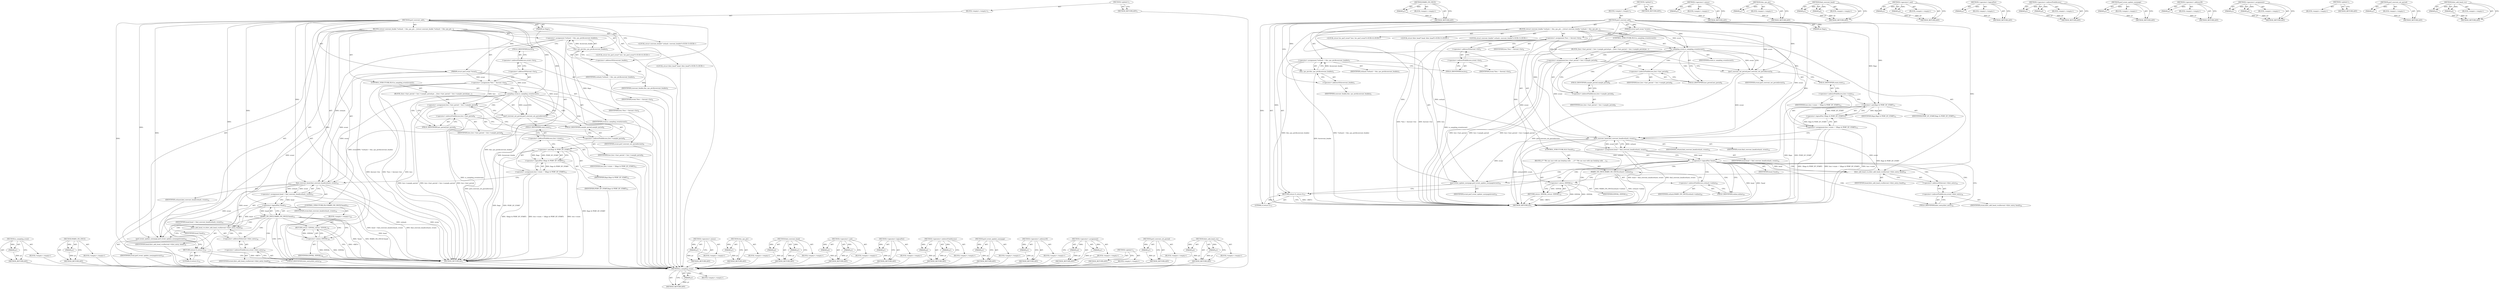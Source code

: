 digraph "hlist_add_head_rcu" {
vulnerable_116 [label=<(METHOD,is_sampling_event)>];
vulnerable_117 [label=<(PARAM,p1)>];
vulnerable_118 [label=<(BLOCK,&lt;empty&gt;,&lt;empty&gt;)>];
vulnerable_119 [label=<(METHOD_RETURN,ANY)>];
vulnerable_138 [label=<(METHOD,WARN_ON_ONCE)>];
vulnerable_139 [label=<(PARAM,p1)>];
vulnerable_140 [label=<(BLOCK,&lt;empty&gt;,&lt;empty&gt;)>];
vulnerable_141 [label=<(METHOD_RETURN,ANY)>];
vulnerable_6 [label=<(METHOD,&lt;global&gt;)<SUB>1</SUB>>];
vulnerable_7 [label=<(BLOCK,&lt;empty&gt;,&lt;empty&gt;)<SUB>1</SUB>>];
vulnerable_8 [label=<(METHOD,perf_swevent_add)<SUB>1</SUB>>];
vulnerable_9 [label=<(PARAM,struct perf_event *event)<SUB>1</SUB>>];
vulnerable_10 [label=<(PARAM,int flags)<SUB>1</SUB>>];
vulnerable_11 [label=<(BLOCK,{
	struct swevent_htable *swhash = this_cpu_ptr...,{
	struct swevent_htable *swhash = this_cpu_ptr...)<SUB>2</SUB>>];
vulnerable_12 [label="<(LOCAL,struct swevent_htable* swhash: swevent_htable*)<SUB>3</SUB>>"];
vulnerable_13 [label=<(&lt;operator&gt;.assignment,*swhash = this_cpu_ptr(&amp;swevent_htable))<SUB>3</SUB>>];
vulnerable_14 [label=<(IDENTIFIER,swhash,*swhash = this_cpu_ptr(&amp;swevent_htable))<SUB>3</SUB>>];
vulnerable_15 [label=<(this_cpu_ptr,this_cpu_ptr(&amp;swevent_htable))<SUB>3</SUB>>];
vulnerable_16 [label=<(&lt;operator&gt;.addressOf,&amp;swevent_htable)<SUB>3</SUB>>];
vulnerable_17 [label=<(IDENTIFIER,swevent_htable,this_cpu_ptr(&amp;swevent_htable))<SUB>3</SUB>>];
vulnerable_18 [label="<(LOCAL,struct hw_perf_event* hwc: hw_perf_event*)<SUB>4</SUB>>"];
vulnerable_19 [label=<(&lt;operator&gt;.assignment,*hwc = &amp;event-&gt;hw)<SUB>4</SUB>>];
vulnerable_20 [label=<(IDENTIFIER,hwc,*hwc = &amp;event-&gt;hw)<SUB>4</SUB>>];
vulnerable_21 [label=<(&lt;operator&gt;.addressOf,&amp;event-&gt;hw)<SUB>4</SUB>>];
vulnerable_22 [label=<(&lt;operator&gt;.indirectFieldAccess,event-&gt;hw)<SUB>4</SUB>>];
vulnerable_23 [label=<(IDENTIFIER,event,*hwc = &amp;event-&gt;hw)<SUB>4</SUB>>];
vulnerable_24 [label=<(FIELD_IDENTIFIER,hw,hw)<SUB>4</SUB>>];
vulnerable_25 [label="<(LOCAL,struct hlist_head* head: hlist_head*)<SUB>5</SUB>>"];
vulnerable_26 [label=<(CONTROL_STRUCTURE,IF,if (is_sampling_event(event)))<SUB>7</SUB>>];
vulnerable_27 [label=<(is_sampling_event,is_sampling_event(event))<SUB>7</SUB>>];
vulnerable_28 [label=<(IDENTIFIER,event,is_sampling_event(event))<SUB>7</SUB>>];
vulnerable_29 [label=<(BLOCK,{
		hwc-&gt;last_period = hwc-&gt;sample_period;
		pe...,{
		hwc-&gt;last_period = hwc-&gt;sample_period;
		pe...)<SUB>7</SUB>>];
vulnerable_30 [label=<(&lt;operator&gt;.assignment,hwc-&gt;last_period = hwc-&gt;sample_period)<SUB>8</SUB>>];
vulnerable_31 [label=<(&lt;operator&gt;.indirectFieldAccess,hwc-&gt;last_period)<SUB>8</SUB>>];
vulnerable_32 [label=<(IDENTIFIER,hwc,hwc-&gt;last_period = hwc-&gt;sample_period)<SUB>8</SUB>>];
vulnerable_33 [label=<(FIELD_IDENTIFIER,last_period,last_period)<SUB>8</SUB>>];
vulnerable_34 [label=<(&lt;operator&gt;.indirectFieldAccess,hwc-&gt;sample_period)<SUB>8</SUB>>];
vulnerable_35 [label=<(IDENTIFIER,hwc,hwc-&gt;last_period = hwc-&gt;sample_period)<SUB>8</SUB>>];
vulnerable_36 [label=<(FIELD_IDENTIFIER,sample_period,sample_period)<SUB>8</SUB>>];
vulnerable_37 [label=<(perf_swevent_set_period,perf_swevent_set_period(event))<SUB>9</SUB>>];
vulnerable_38 [label=<(IDENTIFIER,event,perf_swevent_set_period(event))<SUB>9</SUB>>];
vulnerable_39 [label=<(&lt;operator&gt;.assignment,hwc-&gt;state = !(flags &amp; PERF_EF_START))<SUB>12</SUB>>];
vulnerable_40 [label=<(&lt;operator&gt;.indirectFieldAccess,hwc-&gt;state)<SUB>12</SUB>>];
vulnerable_41 [label=<(IDENTIFIER,hwc,hwc-&gt;state = !(flags &amp; PERF_EF_START))<SUB>12</SUB>>];
vulnerable_42 [label=<(FIELD_IDENTIFIER,state,state)<SUB>12</SUB>>];
vulnerable_43 [label=<(&lt;operator&gt;.logicalNot,!(flags &amp; PERF_EF_START))<SUB>12</SUB>>];
vulnerable_44 [label=<(&lt;operator&gt;.and,flags &amp; PERF_EF_START)<SUB>12</SUB>>];
vulnerable_45 [label=<(IDENTIFIER,flags,flags &amp; PERF_EF_START)<SUB>12</SUB>>];
vulnerable_46 [label=<(IDENTIFIER,PERF_EF_START,flags &amp; PERF_EF_START)<SUB>12</SUB>>];
vulnerable_47 [label=<(&lt;operator&gt;.assignment,head = find_swevent_head(swhash, event))<SUB>14</SUB>>];
vulnerable_48 [label=<(IDENTIFIER,head,head = find_swevent_head(swhash, event))<SUB>14</SUB>>];
vulnerable_49 [label=<(find_swevent_head,find_swevent_head(swhash, event))<SUB>14</SUB>>];
vulnerable_50 [label=<(IDENTIFIER,swhash,find_swevent_head(swhash, event))<SUB>14</SUB>>];
vulnerable_51 [label=<(IDENTIFIER,event,find_swevent_head(swhash, event))<SUB>14</SUB>>];
vulnerable_52 [label=<(CONTROL_STRUCTURE,IF,if (!head))<SUB>15</SUB>>];
vulnerable_53 [label=<(&lt;operator&gt;.logicalNot,!head)<SUB>15</SUB>>];
vulnerable_54 [label=<(IDENTIFIER,head,!head)<SUB>15</SUB>>];
vulnerable_55 [label=<(BLOCK,{
		/*
		 * We can race with cpu hotplug code. ...,{
		/*
		 * We can race with cpu hotplug code. ...)<SUB>15</SUB>>];
vulnerable_56 [label=<(WARN_ON_ONCE,WARN_ON_ONCE(swhash-&gt;online))<SUB>20</SUB>>];
vulnerable_57 [label=<(&lt;operator&gt;.indirectFieldAccess,swhash-&gt;online)<SUB>20</SUB>>];
vulnerable_58 [label=<(IDENTIFIER,swhash,WARN_ON_ONCE(swhash-&gt;online))<SUB>20</SUB>>];
vulnerable_59 [label=<(FIELD_IDENTIFIER,online,online)<SUB>20</SUB>>];
vulnerable_60 [label=<(RETURN,return -EINVAL;,return -EINVAL;)<SUB>21</SUB>>];
vulnerable_61 [label=<(&lt;operator&gt;.minus,-EINVAL)<SUB>21</SUB>>];
vulnerable_62 [label=<(IDENTIFIER,EINVAL,-EINVAL)<SUB>21</SUB>>];
vulnerable_63 [label=<(hlist_add_head_rcu,hlist_add_head_rcu(&amp;event-&gt;hlist_entry, head))<SUB>24</SUB>>];
vulnerable_64 [label=<(&lt;operator&gt;.addressOf,&amp;event-&gt;hlist_entry)<SUB>24</SUB>>];
vulnerable_65 [label=<(&lt;operator&gt;.indirectFieldAccess,event-&gt;hlist_entry)<SUB>24</SUB>>];
vulnerable_66 [label=<(IDENTIFIER,event,hlist_add_head_rcu(&amp;event-&gt;hlist_entry, head))<SUB>24</SUB>>];
vulnerable_67 [label=<(FIELD_IDENTIFIER,hlist_entry,hlist_entry)<SUB>24</SUB>>];
vulnerable_68 [label=<(IDENTIFIER,head,hlist_add_head_rcu(&amp;event-&gt;hlist_entry, head))<SUB>24</SUB>>];
vulnerable_69 [label=<(perf_event_update_userpage,perf_event_update_userpage(event))<SUB>25</SUB>>];
vulnerable_70 [label=<(IDENTIFIER,event,perf_event_update_userpage(event))<SUB>25</SUB>>];
vulnerable_71 [label=<(RETURN,return 0;,return 0;)<SUB>27</SUB>>];
vulnerable_72 [label=<(LITERAL,0,return 0;)<SUB>27</SUB>>];
vulnerable_73 [label=<(METHOD_RETURN,int)<SUB>1</SUB>>];
vulnerable_75 [label=<(METHOD_RETURN,ANY)<SUB>1</SUB>>];
vulnerable_142 [label=<(METHOD,&lt;operator&gt;.minus)>];
vulnerable_143 [label=<(PARAM,p1)>];
vulnerable_144 [label=<(BLOCK,&lt;empty&gt;,&lt;empty&gt;)>];
vulnerable_145 [label=<(METHOD_RETURN,ANY)>];
vulnerable_103 [label=<(METHOD,this_cpu_ptr)>];
vulnerable_104 [label=<(PARAM,p1)>];
vulnerable_105 [label=<(BLOCK,&lt;empty&gt;,&lt;empty&gt;)>];
vulnerable_106 [label=<(METHOD_RETURN,ANY)>];
vulnerable_133 [label=<(METHOD,find_swevent_head)>];
vulnerable_134 [label=<(PARAM,p1)>];
vulnerable_135 [label=<(PARAM,p2)>];
vulnerable_136 [label=<(BLOCK,&lt;empty&gt;,&lt;empty&gt;)>];
vulnerable_137 [label=<(METHOD_RETURN,ANY)>];
vulnerable_128 [label=<(METHOD,&lt;operator&gt;.and)>];
vulnerable_129 [label=<(PARAM,p1)>];
vulnerable_130 [label=<(PARAM,p2)>];
vulnerable_131 [label=<(BLOCK,&lt;empty&gt;,&lt;empty&gt;)>];
vulnerable_132 [label=<(METHOD_RETURN,ANY)>];
vulnerable_124 [label=<(METHOD,&lt;operator&gt;.logicalNot)>];
vulnerable_125 [label=<(PARAM,p1)>];
vulnerable_126 [label=<(BLOCK,&lt;empty&gt;,&lt;empty&gt;)>];
vulnerable_127 [label=<(METHOD_RETURN,ANY)>];
vulnerable_111 [label=<(METHOD,&lt;operator&gt;.indirectFieldAccess)>];
vulnerable_112 [label=<(PARAM,p1)>];
vulnerable_113 [label=<(PARAM,p2)>];
vulnerable_114 [label=<(BLOCK,&lt;empty&gt;,&lt;empty&gt;)>];
vulnerable_115 [label=<(METHOD_RETURN,ANY)>];
vulnerable_151 [label=<(METHOD,perf_event_update_userpage)>];
vulnerable_152 [label=<(PARAM,p1)>];
vulnerable_153 [label=<(BLOCK,&lt;empty&gt;,&lt;empty&gt;)>];
vulnerable_154 [label=<(METHOD_RETURN,ANY)>];
vulnerable_107 [label=<(METHOD,&lt;operator&gt;.addressOf)>];
vulnerable_108 [label=<(PARAM,p1)>];
vulnerable_109 [label=<(BLOCK,&lt;empty&gt;,&lt;empty&gt;)>];
vulnerable_110 [label=<(METHOD_RETURN,ANY)>];
vulnerable_98 [label=<(METHOD,&lt;operator&gt;.assignment)>];
vulnerable_99 [label=<(PARAM,p1)>];
vulnerable_100 [label=<(PARAM,p2)>];
vulnerable_101 [label=<(BLOCK,&lt;empty&gt;,&lt;empty&gt;)>];
vulnerable_102 [label=<(METHOD_RETURN,ANY)>];
vulnerable_92 [label=<(METHOD,&lt;global&gt;)<SUB>1</SUB>>];
vulnerable_93 [label=<(BLOCK,&lt;empty&gt;,&lt;empty&gt;)>];
vulnerable_94 [label=<(METHOD_RETURN,ANY)>];
vulnerable_120 [label=<(METHOD,perf_swevent_set_period)>];
vulnerable_121 [label=<(PARAM,p1)>];
vulnerable_122 [label=<(BLOCK,&lt;empty&gt;,&lt;empty&gt;)>];
vulnerable_123 [label=<(METHOD_RETURN,ANY)>];
vulnerable_146 [label=<(METHOD,hlist_add_head_rcu)>];
vulnerable_147 [label=<(PARAM,p1)>];
vulnerable_148 [label=<(PARAM,p2)>];
vulnerable_149 [label=<(BLOCK,&lt;empty&gt;,&lt;empty&gt;)>];
vulnerable_150 [label=<(METHOD_RETURN,ANY)>];
fixed_113 [label=<(METHOD,is_sampling_event)>];
fixed_114 [label=<(PARAM,p1)>];
fixed_115 [label=<(BLOCK,&lt;empty&gt;,&lt;empty&gt;)>];
fixed_116 [label=<(METHOD_RETURN,ANY)>];
fixed_135 [label=<(METHOD,WARN_ON_ONCE)>];
fixed_136 [label=<(PARAM,p1)>];
fixed_137 [label=<(BLOCK,&lt;empty&gt;,&lt;empty&gt;)>];
fixed_138 [label=<(METHOD_RETURN,ANY)>];
fixed_6 [label=<(METHOD,&lt;global&gt;)<SUB>1</SUB>>];
fixed_7 [label=<(BLOCK,&lt;empty&gt;,&lt;empty&gt;)<SUB>1</SUB>>];
fixed_8 [label=<(METHOD,perf_swevent_add)<SUB>1</SUB>>];
fixed_9 [label=<(PARAM,struct perf_event *event)<SUB>1</SUB>>];
fixed_10 [label=<(PARAM,int flags)<SUB>1</SUB>>];
fixed_11 [label=<(BLOCK,{
	struct swevent_htable *swhash = this_cpu_ptr...,{
	struct swevent_htable *swhash = this_cpu_ptr...)<SUB>2</SUB>>];
fixed_12 [label="<(LOCAL,struct swevent_htable* swhash: swevent_htable*)<SUB>3</SUB>>"];
fixed_13 [label=<(&lt;operator&gt;.assignment,*swhash = this_cpu_ptr(&amp;swevent_htable))<SUB>3</SUB>>];
fixed_14 [label=<(IDENTIFIER,swhash,*swhash = this_cpu_ptr(&amp;swevent_htable))<SUB>3</SUB>>];
fixed_15 [label=<(this_cpu_ptr,this_cpu_ptr(&amp;swevent_htable))<SUB>3</SUB>>];
fixed_16 [label=<(&lt;operator&gt;.addressOf,&amp;swevent_htable)<SUB>3</SUB>>];
fixed_17 [label=<(IDENTIFIER,swevent_htable,this_cpu_ptr(&amp;swevent_htable))<SUB>3</SUB>>];
fixed_18 [label="<(LOCAL,struct hw_perf_event* hwc: hw_perf_event*)<SUB>4</SUB>>"];
fixed_19 [label=<(&lt;operator&gt;.assignment,*hwc = &amp;event-&gt;hw)<SUB>4</SUB>>];
fixed_20 [label=<(IDENTIFIER,hwc,*hwc = &amp;event-&gt;hw)<SUB>4</SUB>>];
fixed_21 [label=<(&lt;operator&gt;.addressOf,&amp;event-&gt;hw)<SUB>4</SUB>>];
fixed_22 [label=<(&lt;operator&gt;.indirectFieldAccess,event-&gt;hw)<SUB>4</SUB>>];
fixed_23 [label=<(IDENTIFIER,event,*hwc = &amp;event-&gt;hw)<SUB>4</SUB>>];
fixed_24 [label=<(FIELD_IDENTIFIER,hw,hw)<SUB>4</SUB>>];
fixed_25 [label="<(LOCAL,struct hlist_head* head: hlist_head*)<SUB>5</SUB>>"];
fixed_26 [label=<(CONTROL_STRUCTURE,IF,if (is_sampling_event(event)))<SUB>7</SUB>>];
fixed_27 [label=<(is_sampling_event,is_sampling_event(event))<SUB>7</SUB>>];
fixed_28 [label=<(IDENTIFIER,event,is_sampling_event(event))<SUB>7</SUB>>];
fixed_29 [label=<(BLOCK,{
		hwc-&gt;last_period = hwc-&gt;sample_period;
		pe...,{
		hwc-&gt;last_period = hwc-&gt;sample_period;
		pe...)<SUB>7</SUB>>];
fixed_30 [label=<(&lt;operator&gt;.assignment,hwc-&gt;last_period = hwc-&gt;sample_period)<SUB>8</SUB>>];
fixed_31 [label=<(&lt;operator&gt;.indirectFieldAccess,hwc-&gt;last_period)<SUB>8</SUB>>];
fixed_32 [label=<(IDENTIFIER,hwc,hwc-&gt;last_period = hwc-&gt;sample_period)<SUB>8</SUB>>];
fixed_33 [label=<(FIELD_IDENTIFIER,last_period,last_period)<SUB>8</SUB>>];
fixed_34 [label=<(&lt;operator&gt;.indirectFieldAccess,hwc-&gt;sample_period)<SUB>8</SUB>>];
fixed_35 [label=<(IDENTIFIER,hwc,hwc-&gt;last_period = hwc-&gt;sample_period)<SUB>8</SUB>>];
fixed_36 [label=<(FIELD_IDENTIFIER,sample_period,sample_period)<SUB>8</SUB>>];
fixed_37 [label=<(perf_swevent_set_period,perf_swevent_set_period(event))<SUB>9</SUB>>];
fixed_38 [label=<(IDENTIFIER,event,perf_swevent_set_period(event))<SUB>9</SUB>>];
fixed_39 [label=<(&lt;operator&gt;.assignment,hwc-&gt;state = !(flags &amp; PERF_EF_START))<SUB>12</SUB>>];
fixed_40 [label=<(&lt;operator&gt;.indirectFieldAccess,hwc-&gt;state)<SUB>12</SUB>>];
fixed_41 [label=<(IDENTIFIER,hwc,hwc-&gt;state = !(flags &amp; PERF_EF_START))<SUB>12</SUB>>];
fixed_42 [label=<(FIELD_IDENTIFIER,state,state)<SUB>12</SUB>>];
fixed_43 [label=<(&lt;operator&gt;.logicalNot,!(flags &amp; PERF_EF_START))<SUB>12</SUB>>];
fixed_44 [label=<(&lt;operator&gt;.and,flags &amp; PERF_EF_START)<SUB>12</SUB>>];
fixed_45 [label=<(IDENTIFIER,flags,flags &amp; PERF_EF_START)<SUB>12</SUB>>];
fixed_46 [label=<(IDENTIFIER,PERF_EF_START,flags &amp; PERF_EF_START)<SUB>12</SUB>>];
fixed_47 [label=<(&lt;operator&gt;.assignment,head = find_swevent_head(swhash, event))<SUB>14</SUB>>];
fixed_48 [label=<(IDENTIFIER,head,head = find_swevent_head(swhash, event))<SUB>14</SUB>>];
fixed_49 [label=<(find_swevent_head,find_swevent_head(swhash, event))<SUB>14</SUB>>];
fixed_50 [label=<(IDENTIFIER,swhash,find_swevent_head(swhash, event))<SUB>14</SUB>>];
fixed_51 [label=<(IDENTIFIER,event,find_swevent_head(swhash, event))<SUB>14</SUB>>];
fixed_52 [label=<(CONTROL_STRUCTURE,IF,if (WARN_ON_ONCE(!head)))<SUB>15</SUB>>];
fixed_53 [label=<(WARN_ON_ONCE,WARN_ON_ONCE(!head))<SUB>15</SUB>>];
fixed_54 [label=<(&lt;operator&gt;.logicalNot,!head)<SUB>15</SUB>>];
fixed_55 [label=<(IDENTIFIER,head,!head)<SUB>15</SUB>>];
fixed_56 [label=<(BLOCK,&lt;empty&gt;,&lt;empty&gt;)<SUB>16</SUB>>];
fixed_57 [label=<(RETURN,return -EINVAL;,return -EINVAL;)<SUB>16</SUB>>];
fixed_58 [label=<(&lt;operator&gt;.minus,-EINVAL)<SUB>16</SUB>>];
fixed_59 [label=<(IDENTIFIER,EINVAL,-EINVAL)<SUB>16</SUB>>];
fixed_60 [label=<(hlist_add_head_rcu,hlist_add_head_rcu(&amp;event-&gt;hlist_entry, head))<SUB>18</SUB>>];
fixed_61 [label=<(&lt;operator&gt;.addressOf,&amp;event-&gt;hlist_entry)<SUB>18</SUB>>];
fixed_62 [label=<(&lt;operator&gt;.indirectFieldAccess,event-&gt;hlist_entry)<SUB>18</SUB>>];
fixed_63 [label=<(IDENTIFIER,event,hlist_add_head_rcu(&amp;event-&gt;hlist_entry, head))<SUB>18</SUB>>];
fixed_64 [label=<(FIELD_IDENTIFIER,hlist_entry,hlist_entry)<SUB>18</SUB>>];
fixed_65 [label=<(IDENTIFIER,head,hlist_add_head_rcu(&amp;event-&gt;hlist_entry, head))<SUB>18</SUB>>];
fixed_66 [label=<(perf_event_update_userpage,perf_event_update_userpage(event))<SUB>19</SUB>>];
fixed_67 [label=<(IDENTIFIER,event,perf_event_update_userpage(event))<SUB>19</SUB>>];
fixed_68 [label=<(RETURN,return 0;,return 0;)<SUB>21</SUB>>];
fixed_69 [label=<(LITERAL,0,return 0;)<SUB>21</SUB>>];
fixed_70 [label=<(METHOD_RETURN,int)<SUB>1</SUB>>];
fixed_72 [label=<(METHOD_RETURN,ANY)<SUB>1</SUB>>];
fixed_139 [label=<(METHOD,&lt;operator&gt;.minus)>];
fixed_140 [label=<(PARAM,p1)>];
fixed_141 [label=<(BLOCK,&lt;empty&gt;,&lt;empty&gt;)>];
fixed_142 [label=<(METHOD_RETURN,ANY)>];
fixed_100 [label=<(METHOD,this_cpu_ptr)>];
fixed_101 [label=<(PARAM,p1)>];
fixed_102 [label=<(BLOCK,&lt;empty&gt;,&lt;empty&gt;)>];
fixed_103 [label=<(METHOD_RETURN,ANY)>];
fixed_130 [label=<(METHOD,find_swevent_head)>];
fixed_131 [label=<(PARAM,p1)>];
fixed_132 [label=<(PARAM,p2)>];
fixed_133 [label=<(BLOCK,&lt;empty&gt;,&lt;empty&gt;)>];
fixed_134 [label=<(METHOD_RETURN,ANY)>];
fixed_125 [label=<(METHOD,&lt;operator&gt;.and)>];
fixed_126 [label=<(PARAM,p1)>];
fixed_127 [label=<(PARAM,p2)>];
fixed_128 [label=<(BLOCK,&lt;empty&gt;,&lt;empty&gt;)>];
fixed_129 [label=<(METHOD_RETURN,ANY)>];
fixed_121 [label=<(METHOD,&lt;operator&gt;.logicalNot)>];
fixed_122 [label=<(PARAM,p1)>];
fixed_123 [label=<(BLOCK,&lt;empty&gt;,&lt;empty&gt;)>];
fixed_124 [label=<(METHOD_RETURN,ANY)>];
fixed_108 [label=<(METHOD,&lt;operator&gt;.indirectFieldAccess)>];
fixed_109 [label=<(PARAM,p1)>];
fixed_110 [label=<(PARAM,p2)>];
fixed_111 [label=<(BLOCK,&lt;empty&gt;,&lt;empty&gt;)>];
fixed_112 [label=<(METHOD_RETURN,ANY)>];
fixed_148 [label=<(METHOD,perf_event_update_userpage)>];
fixed_149 [label=<(PARAM,p1)>];
fixed_150 [label=<(BLOCK,&lt;empty&gt;,&lt;empty&gt;)>];
fixed_151 [label=<(METHOD_RETURN,ANY)>];
fixed_104 [label=<(METHOD,&lt;operator&gt;.addressOf)>];
fixed_105 [label=<(PARAM,p1)>];
fixed_106 [label=<(BLOCK,&lt;empty&gt;,&lt;empty&gt;)>];
fixed_107 [label=<(METHOD_RETURN,ANY)>];
fixed_95 [label=<(METHOD,&lt;operator&gt;.assignment)>];
fixed_96 [label=<(PARAM,p1)>];
fixed_97 [label=<(PARAM,p2)>];
fixed_98 [label=<(BLOCK,&lt;empty&gt;,&lt;empty&gt;)>];
fixed_99 [label=<(METHOD_RETURN,ANY)>];
fixed_89 [label=<(METHOD,&lt;global&gt;)<SUB>1</SUB>>];
fixed_90 [label=<(BLOCK,&lt;empty&gt;,&lt;empty&gt;)>];
fixed_91 [label=<(METHOD_RETURN,ANY)>];
fixed_117 [label=<(METHOD,perf_swevent_set_period)>];
fixed_118 [label=<(PARAM,p1)>];
fixed_119 [label=<(BLOCK,&lt;empty&gt;,&lt;empty&gt;)>];
fixed_120 [label=<(METHOD_RETURN,ANY)>];
fixed_143 [label=<(METHOD,hlist_add_head_rcu)>];
fixed_144 [label=<(PARAM,p1)>];
fixed_145 [label=<(PARAM,p2)>];
fixed_146 [label=<(BLOCK,&lt;empty&gt;,&lt;empty&gt;)>];
fixed_147 [label=<(METHOD_RETURN,ANY)>];
vulnerable_116 -> vulnerable_117  [key=0, label="AST: "];
vulnerable_116 -> vulnerable_117  [key=1, label="DDG: "];
vulnerable_116 -> vulnerable_118  [key=0, label="AST: "];
vulnerable_116 -> vulnerable_119  [key=0, label="AST: "];
vulnerable_116 -> vulnerable_119  [key=1, label="CFG: "];
vulnerable_117 -> vulnerable_119  [key=0, label="DDG: p1"];
vulnerable_138 -> vulnerable_139  [key=0, label="AST: "];
vulnerable_138 -> vulnerable_139  [key=1, label="DDG: "];
vulnerable_138 -> vulnerable_140  [key=0, label="AST: "];
vulnerable_138 -> vulnerable_141  [key=0, label="AST: "];
vulnerable_138 -> vulnerable_141  [key=1, label="CFG: "];
vulnerable_139 -> vulnerable_141  [key=0, label="DDG: p1"];
vulnerable_6 -> vulnerable_7  [key=0, label="AST: "];
vulnerable_6 -> vulnerable_75  [key=0, label="AST: "];
vulnerable_6 -> vulnerable_75  [key=1, label="CFG: "];
vulnerable_7 -> vulnerable_8  [key=0, label="AST: "];
vulnerable_8 -> vulnerable_9  [key=0, label="AST: "];
vulnerable_8 -> vulnerable_9  [key=1, label="DDG: "];
vulnerable_8 -> vulnerable_10  [key=0, label="AST: "];
vulnerable_8 -> vulnerable_10  [key=1, label="DDG: "];
vulnerable_8 -> vulnerable_11  [key=0, label="AST: "];
vulnerable_8 -> vulnerable_73  [key=0, label="AST: "];
vulnerable_8 -> vulnerable_16  [key=0, label="CFG: "];
vulnerable_8 -> vulnerable_71  [key=0, label="DDG: "];
vulnerable_8 -> vulnerable_63  [key=0, label="DDG: "];
vulnerable_8 -> vulnerable_69  [key=0, label="DDG: "];
vulnerable_8 -> vulnerable_72  [key=0, label="DDG: "];
vulnerable_8 -> vulnerable_15  [key=0, label="DDG: "];
vulnerable_8 -> vulnerable_27  [key=0, label="DDG: "];
vulnerable_8 -> vulnerable_49  [key=0, label="DDG: "];
vulnerable_8 -> vulnerable_53  [key=0, label="DDG: "];
vulnerable_8 -> vulnerable_37  [key=0, label="DDG: "];
vulnerable_8 -> vulnerable_44  [key=0, label="DDG: "];
vulnerable_8 -> vulnerable_61  [key=0, label="DDG: "];
vulnerable_9 -> vulnerable_19  [key=0, label="DDG: event"];
vulnerable_9 -> vulnerable_69  [key=0, label="DDG: event"];
vulnerable_9 -> vulnerable_27  [key=0, label="DDG: event"];
vulnerable_9 -> vulnerable_49  [key=0, label="DDG: event"];
vulnerable_9 -> vulnerable_37  [key=0, label="DDG: event"];
vulnerable_10 -> vulnerable_44  [key=0, label="DDG: flags"];
vulnerable_11 -> vulnerable_12  [key=0, label="AST: "];
vulnerable_11 -> vulnerable_13  [key=0, label="AST: "];
vulnerable_11 -> vulnerable_18  [key=0, label="AST: "];
vulnerable_11 -> vulnerable_19  [key=0, label="AST: "];
vulnerable_11 -> vulnerable_25  [key=0, label="AST: "];
vulnerable_11 -> vulnerable_26  [key=0, label="AST: "];
vulnerable_11 -> vulnerable_39  [key=0, label="AST: "];
vulnerable_11 -> vulnerable_47  [key=0, label="AST: "];
vulnerable_11 -> vulnerable_52  [key=0, label="AST: "];
vulnerable_11 -> vulnerable_63  [key=0, label="AST: "];
vulnerable_11 -> vulnerable_69  [key=0, label="AST: "];
vulnerable_11 -> vulnerable_71  [key=0, label="AST: "];
vulnerable_13 -> vulnerable_14  [key=0, label="AST: "];
vulnerable_13 -> vulnerable_15  [key=0, label="AST: "];
vulnerable_13 -> vulnerable_24  [key=0, label="CFG: "];
vulnerable_13 -> vulnerable_73  [key=0, label="DDG: this_cpu_ptr(&amp;swevent_htable)"];
vulnerable_13 -> vulnerable_73  [key=1, label="DDG: *swhash = this_cpu_ptr(&amp;swevent_htable)"];
vulnerable_13 -> vulnerable_49  [key=0, label="DDG: swhash"];
vulnerable_15 -> vulnerable_16  [key=0, label="AST: "];
vulnerable_15 -> vulnerable_13  [key=0, label="CFG: "];
vulnerable_15 -> vulnerable_13  [key=1, label="DDG: &amp;swevent_htable"];
vulnerable_15 -> vulnerable_73  [key=0, label="DDG: &amp;swevent_htable"];
vulnerable_16 -> vulnerable_17  [key=0, label="AST: "];
vulnerable_16 -> vulnerable_15  [key=0, label="CFG: "];
vulnerable_19 -> vulnerable_20  [key=0, label="AST: "];
vulnerable_19 -> vulnerable_21  [key=0, label="AST: "];
vulnerable_19 -> vulnerable_27  [key=0, label="CFG: "];
vulnerable_19 -> vulnerable_73  [key=0, label="DDG: hwc"];
vulnerable_19 -> vulnerable_73  [key=1, label="DDG: &amp;event-&gt;hw"];
vulnerable_19 -> vulnerable_73  [key=2, label="DDG: *hwc = &amp;event-&gt;hw"];
vulnerable_19 -> vulnerable_30  [key=0, label="DDG: hwc"];
vulnerable_21 -> vulnerable_22  [key=0, label="AST: "];
vulnerable_21 -> vulnerable_19  [key=0, label="CFG: "];
vulnerable_22 -> vulnerable_23  [key=0, label="AST: "];
vulnerable_22 -> vulnerable_24  [key=0, label="AST: "];
vulnerable_22 -> vulnerable_21  [key=0, label="CFG: "];
vulnerable_24 -> vulnerable_22  [key=0, label="CFG: "];
vulnerable_26 -> vulnerable_27  [key=0, label="AST: "];
vulnerable_26 -> vulnerable_29  [key=0, label="AST: "];
vulnerable_27 -> vulnerable_28  [key=0, label="AST: "];
vulnerable_27 -> vulnerable_33  [key=0, label="CFG: "];
vulnerable_27 -> vulnerable_33  [key=1, label="CDG: "];
vulnerable_27 -> vulnerable_42  [key=0, label="CFG: "];
vulnerable_27 -> vulnerable_73  [key=0, label="DDG: is_sampling_event(event)"];
vulnerable_27 -> vulnerable_49  [key=0, label="DDG: event"];
vulnerable_27 -> vulnerable_37  [key=0, label="DDG: event"];
vulnerable_27 -> vulnerable_37  [key=1, label="CDG: "];
vulnerable_27 -> vulnerable_30  [key=0, label="CDG: "];
vulnerable_27 -> vulnerable_34  [key=0, label="CDG: "];
vulnerable_27 -> vulnerable_36  [key=0, label="CDG: "];
vulnerable_27 -> vulnerable_31  [key=0, label="CDG: "];
vulnerable_29 -> vulnerable_30  [key=0, label="AST: "];
vulnerable_29 -> vulnerable_37  [key=0, label="AST: "];
vulnerable_30 -> vulnerable_31  [key=0, label="AST: "];
vulnerable_30 -> vulnerable_34  [key=0, label="AST: "];
vulnerable_30 -> vulnerable_37  [key=0, label="CFG: "];
vulnerable_30 -> vulnerable_73  [key=0, label="DDG: hwc-&gt;last_period"];
vulnerable_30 -> vulnerable_73  [key=1, label="DDG: hwc-&gt;sample_period"];
vulnerable_30 -> vulnerable_73  [key=2, label="DDG: hwc-&gt;last_period = hwc-&gt;sample_period"];
vulnerable_31 -> vulnerable_32  [key=0, label="AST: "];
vulnerable_31 -> vulnerable_33  [key=0, label="AST: "];
vulnerable_31 -> vulnerable_36  [key=0, label="CFG: "];
vulnerable_33 -> vulnerable_31  [key=0, label="CFG: "];
vulnerable_34 -> vulnerable_35  [key=0, label="AST: "];
vulnerable_34 -> vulnerable_36  [key=0, label="AST: "];
vulnerable_34 -> vulnerable_30  [key=0, label="CFG: "];
vulnerable_36 -> vulnerable_34  [key=0, label="CFG: "];
vulnerable_37 -> vulnerable_38  [key=0, label="AST: "];
vulnerable_37 -> vulnerable_42  [key=0, label="CFG: "];
vulnerable_37 -> vulnerable_73  [key=0, label="DDG: perf_swevent_set_period(event)"];
vulnerable_37 -> vulnerable_49  [key=0, label="DDG: event"];
vulnerable_39 -> vulnerable_40  [key=0, label="AST: "];
vulnerable_39 -> vulnerable_43  [key=0, label="AST: "];
vulnerable_39 -> vulnerable_49  [key=0, label="CFG: "];
vulnerable_39 -> vulnerable_73  [key=0, label="DDG: hwc-&gt;state"];
vulnerable_39 -> vulnerable_73  [key=1, label="DDG: !(flags &amp; PERF_EF_START)"];
vulnerable_39 -> vulnerable_73  [key=2, label="DDG: hwc-&gt;state = !(flags &amp; PERF_EF_START)"];
vulnerable_40 -> vulnerable_41  [key=0, label="AST: "];
vulnerable_40 -> vulnerable_42  [key=0, label="AST: "];
vulnerable_40 -> vulnerable_44  [key=0, label="CFG: "];
vulnerable_42 -> vulnerable_40  [key=0, label="CFG: "];
vulnerable_43 -> vulnerable_44  [key=0, label="AST: "];
vulnerable_43 -> vulnerable_39  [key=0, label="CFG: "];
vulnerable_43 -> vulnerable_39  [key=1, label="DDG: flags &amp; PERF_EF_START"];
vulnerable_43 -> vulnerable_73  [key=0, label="DDG: flags &amp; PERF_EF_START"];
vulnerable_44 -> vulnerable_45  [key=0, label="AST: "];
vulnerable_44 -> vulnerable_46  [key=0, label="AST: "];
vulnerable_44 -> vulnerable_43  [key=0, label="CFG: "];
vulnerable_44 -> vulnerable_43  [key=1, label="DDG: flags"];
vulnerable_44 -> vulnerable_43  [key=2, label="DDG: PERF_EF_START"];
vulnerable_44 -> vulnerable_73  [key=0, label="DDG: flags"];
vulnerable_44 -> vulnerable_73  [key=1, label="DDG: PERF_EF_START"];
vulnerable_47 -> vulnerable_48  [key=0, label="AST: "];
vulnerable_47 -> vulnerable_49  [key=0, label="AST: "];
vulnerable_47 -> vulnerable_53  [key=0, label="CFG: "];
vulnerable_47 -> vulnerable_53  [key=1, label="DDG: head"];
vulnerable_47 -> vulnerable_73  [key=0, label="DDG: find_swevent_head(swhash, event)"];
vulnerable_47 -> vulnerable_73  [key=1, label="DDG: head = find_swevent_head(swhash, event)"];
vulnerable_49 -> vulnerable_50  [key=0, label="AST: "];
vulnerable_49 -> vulnerable_51  [key=0, label="AST: "];
vulnerable_49 -> vulnerable_47  [key=0, label="CFG: "];
vulnerable_49 -> vulnerable_47  [key=1, label="DDG: swhash"];
vulnerable_49 -> vulnerable_47  [key=2, label="DDG: event"];
vulnerable_49 -> vulnerable_73  [key=0, label="DDG: swhash"];
vulnerable_49 -> vulnerable_73  [key=1, label="DDG: event"];
vulnerable_49 -> vulnerable_63  [key=0, label="DDG: event"];
vulnerable_49 -> vulnerable_69  [key=0, label="DDG: event"];
vulnerable_49 -> vulnerable_56  [key=0, label="DDG: swhash"];
vulnerable_52 -> vulnerable_53  [key=0, label="AST: "];
vulnerable_52 -> vulnerable_55  [key=0, label="AST: "];
vulnerable_53 -> vulnerable_54  [key=0, label="AST: "];
vulnerable_53 -> vulnerable_59  [key=0, label="CFG: "];
vulnerable_53 -> vulnerable_59  [key=1, label="CDG: "];
vulnerable_53 -> vulnerable_67  [key=0, label="CFG: "];
vulnerable_53 -> vulnerable_67  [key=1, label="CDG: "];
vulnerable_53 -> vulnerable_73  [key=0, label="DDG: head"];
vulnerable_53 -> vulnerable_73  [key=1, label="DDG: !head"];
vulnerable_53 -> vulnerable_63  [key=0, label="DDG: head"];
vulnerable_53 -> vulnerable_63  [key=1, label="CDG: "];
vulnerable_53 -> vulnerable_60  [key=0, label="CDG: "];
vulnerable_53 -> vulnerable_61  [key=0, label="CDG: "];
vulnerable_53 -> vulnerable_64  [key=0, label="CDG: "];
vulnerable_53 -> vulnerable_57  [key=0, label="CDG: "];
vulnerable_53 -> vulnerable_71  [key=0, label="CDG: "];
vulnerable_53 -> vulnerable_56  [key=0, label="CDG: "];
vulnerable_53 -> vulnerable_69  [key=0, label="CDG: "];
vulnerable_53 -> vulnerable_65  [key=0, label="CDG: "];
vulnerable_55 -> vulnerable_56  [key=0, label="AST: "];
vulnerable_55 -> vulnerable_60  [key=0, label="AST: "];
vulnerable_56 -> vulnerable_57  [key=0, label="AST: "];
vulnerable_56 -> vulnerable_61  [key=0, label="CFG: "];
vulnerable_56 -> vulnerable_73  [key=0, label="DDG: swhash-&gt;online"];
vulnerable_56 -> vulnerable_73  [key=1, label="DDG: WARN_ON_ONCE(swhash-&gt;online)"];
vulnerable_57 -> vulnerable_58  [key=0, label="AST: "];
vulnerable_57 -> vulnerable_59  [key=0, label="AST: "];
vulnerable_57 -> vulnerable_56  [key=0, label="CFG: "];
vulnerable_59 -> vulnerable_57  [key=0, label="CFG: "];
vulnerable_60 -> vulnerable_61  [key=0, label="AST: "];
vulnerable_60 -> vulnerable_73  [key=0, label="CFG: "];
vulnerable_60 -> vulnerable_73  [key=1, label="DDG: &lt;RET&gt;"];
vulnerable_61 -> vulnerable_62  [key=0, label="AST: "];
vulnerable_61 -> vulnerable_60  [key=0, label="CFG: "];
vulnerable_61 -> vulnerable_60  [key=1, label="DDG: -EINVAL"];
vulnerable_61 -> vulnerable_73  [key=0, label="DDG: EINVAL"];
vulnerable_61 -> vulnerable_73  [key=1, label="DDG: -EINVAL"];
vulnerable_63 -> vulnerable_64  [key=0, label="AST: "];
vulnerable_63 -> vulnerable_68  [key=0, label="AST: "];
vulnerable_63 -> vulnerable_69  [key=0, label="CFG: "];
vulnerable_64 -> vulnerable_65  [key=0, label="AST: "];
vulnerable_64 -> vulnerable_63  [key=0, label="CFG: "];
vulnerable_65 -> vulnerable_66  [key=0, label="AST: "];
vulnerable_65 -> vulnerable_67  [key=0, label="AST: "];
vulnerable_65 -> vulnerable_64  [key=0, label="CFG: "];
vulnerable_67 -> vulnerable_65  [key=0, label="CFG: "];
vulnerable_69 -> vulnerable_70  [key=0, label="AST: "];
vulnerable_69 -> vulnerable_71  [key=0, label="CFG: "];
vulnerable_71 -> vulnerable_72  [key=0, label="AST: "];
vulnerable_71 -> vulnerable_73  [key=0, label="CFG: "];
vulnerable_71 -> vulnerable_73  [key=1, label="DDG: &lt;RET&gt;"];
vulnerable_72 -> vulnerable_71  [key=0, label="DDG: 0"];
vulnerable_142 -> vulnerable_143  [key=0, label="AST: "];
vulnerable_142 -> vulnerable_143  [key=1, label="DDG: "];
vulnerable_142 -> vulnerable_144  [key=0, label="AST: "];
vulnerable_142 -> vulnerable_145  [key=0, label="AST: "];
vulnerable_142 -> vulnerable_145  [key=1, label="CFG: "];
vulnerable_143 -> vulnerable_145  [key=0, label="DDG: p1"];
vulnerable_103 -> vulnerable_104  [key=0, label="AST: "];
vulnerable_103 -> vulnerable_104  [key=1, label="DDG: "];
vulnerable_103 -> vulnerable_105  [key=0, label="AST: "];
vulnerable_103 -> vulnerable_106  [key=0, label="AST: "];
vulnerable_103 -> vulnerable_106  [key=1, label="CFG: "];
vulnerable_104 -> vulnerable_106  [key=0, label="DDG: p1"];
vulnerable_133 -> vulnerable_134  [key=0, label="AST: "];
vulnerable_133 -> vulnerable_134  [key=1, label="DDG: "];
vulnerable_133 -> vulnerable_136  [key=0, label="AST: "];
vulnerable_133 -> vulnerable_135  [key=0, label="AST: "];
vulnerable_133 -> vulnerable_135  [key=1, label="DDG: "];
vulnerable_133 -> vulnerable_137  [key=0, label="AST: "];
vulnerable_133 -> vulnerable_137  [key=1, label="CFG: "];
vulnerable_134 -> vulnerable_137  [key=0, label="DDG: p1"];
vulnerable_135 -> vulnerable_137  [key=0, label="DDG: p2"];
vulnerable_128 -> vulnerable_129  [key=0, label="AST: "];
vulnerable_128 -> vulnerable_129  [key=1, label="DDG: "];
vulnerable_128 -> vulnerable_131  [key=0, label="AST: "];
vulnerable_128 -> vulnerable_130  [key=0, label="AST: "];
vulnerable_128 -> vulnerable_130  [key=1, label="DDG: "];
vulnerable_128 -> vulnerable_132  [key=0, label="AST: "];
vulnerable_128 -> vulnerable_132  [key=1, label="CFG: "];
vulnerable_129 -> vulnerable_132  [key=0, label="DDG: p1"];
vulnerable_130 -> vulnerable_132  [key=0, label="DDG: p2"];
vulnerable_124 -> vulnerable_125  [key=0, label="AST: "];
vulnerable_124 -> vulnerable_125  [key=1, label="DDG: "];
vulnerable_124 -> vulnerable_126  [key=0, label="AST: "];
vulnerable_124 -> vulnerable_127  [key=0, label="AST: "];
vulnerable_124 -> vulnerable_127  [key=1, label="CFG: "];
vulnerable_125 -> vulnerable_127  [key=0, label="DDG: p1"];
vulnerable_111 -> vulnerable_112  [key=0, label="AST: "];
vulnerable_111 -> vulnerable_112  [key=1, label="DDG: "];
vulnerable_111 -> vulnerable_114  [key=0, label="AST: "];
vulnerable_111 -> vulnerable_113  [key=0, label="AST: "];
vulnerable_111 -> vulnerable_113  [key=1, label="DDG: "];
vulnerable_111 -> vulnerable_115  [key=0, label="AST: "];
vulnerable_111 -> vulnerable_115  [key=1, label="CFG: "];
vulnerable_112 -> vulnerable_115  [key=0, label="DDG: p1"];
vulnerable_113 -> vulnerable_115  [key=0, label="DDG: p2"];
vulnerable_151 -> vulnerable_152  [key=0, label="AST: "];
vulnerable_151 -> vulnerable_152  [key=1, label="DDG: "];
vulnerable_151 -> vulnerable_153  [key=0, label="AST: "];
vulnerable_151 -> vulnerable_154  [key=0, label="AST: "];
vulnerable_151 -> vulnerable_154  [key=1, label="CFG: "];
vulnerable_152 -> vulnerable_154  [key=0, label="DDG: p1"];
vulnerable_107 -> vulnerable_108  [key=0, label="AST: "];
vulnerable_107 -> vulnerable_108  [key=1, label="DDG: "];
vulnerable_107 -> vulnerable_109  [key=0, label="AST: "];
vulnerable_107 -> vulnerable_110  [key=0, label="AST: "];
vulnerable_107 -> vulnerable_110  [key=1, label="CFG: "];
vulnerable_108 -> vulnerable_110  [key=0, label="DDG: p1"];
vulnerable_98 -> vulnerable_99  [key=0, label="AST: "];
vulnerable_98 -> vulnerable_99  [key=1, label="DDG: "];
vulnerable_98 -> vulnerable_101  [key=0, label="AST: "];
vulnerable_98 -> vulnerable_100  [key=0, label="AST: "];
vulnerable_98 -> vulnerable_100  [key=1, label="DDG: "];
vulnerable_98 -> vulnerable_102  [key=0, label="AST: "];
vulnerable_98 -> vulnerable_102  [key=1, label="CFG: "];
vulnerable_99 -> vulnerable_102  [key=0, label="DDG: p1"];
vulnerable_100 -> vulnerable_102  [key=0, label="DDG: p2"];
vulnerable_92 -> vulnerable_93  [key=0, label="AST: "];
vulnerable_92 -> vulnerable_94  [key=0, label="AST: "];
vulnerable_92 -> vulnerable_94  [key=1, label="CFG: "];
vulnerable_120 -> vulnerable_121  [key=0, label="AST: "];
vulnerable_120 -> vulnerable_121  [key=1, label="DDG: "];
vulnerable_120 -> vulnerable_122  [key=0, label="AST: "];
vulnerable_120 -> vulnerable_123  [key=0, label="AST: "];
vulnerable_120 -> vulnerable_123  [key=1, label="CFG: "];
vulnerable_121 -> vulnerable_123  [key=0, label="DDG: p1"];
vulnerable_146 -> vulnerable_147  [key=0, label="AST: "];
vulnerable_146 -> vulnerable_147  [key=1, label="DDG: "];
vulnerable_146 -> vulnerable_149  [key=0, label="AST: "];
vulnerable_146 -> vulnerable_148  [key=0, label="AST: "];
vulnerable_146 -> vulnerable_148  [key=1, label="DDG: "];
vulnerable_146 -> vulnerable_150  [key=0, label="AST: "];
vulnerable_146 -> vulnerable_150  [key=1, label="CFG: "];
vulnerable_147 -> vulnerable_150  [key=0, label="DDG: p1"];
vulnerable_148 -> vulnerable_150  [key=0, label="DDG: p2"];
fixed_113 -> fixed_114  [key=0, label="AST: "];
fixed_113 -> fixed_114  [key=1, label="DDG: "];
fixed_113 -> fixed_115  [key=0, label="AST: "];
fixed_113 -> fixed_116  [key=0, label="AST: "];
fixed_113 -> fixed_116  [key=1, label="CFG: "];
fixed_114 -> fixed_116  [key=0, label="DDG: p1"];
fixed_115 -> vulnerable_116  [key=0];
fixed_116 -> vulnerable_116  [key=0];
fixed_135 -> fixed_136  [key=0, label="AST: "];
fixed_135 -> fixed_136  [key=1, label="DDG: "];
fixed_135 -> fixed_137  [key=0, label="AST: "];
fixed_135 -> fixed_138  [key=0, label="AST: "];
fixed_135 -> fixed_138  [key=1, label="CFG: "];
fixed_136 -> fixed_138  [key=0, label="DDG: p1"];
fixed_137 -> vulnerable_116  [key=0];
fixed_138 -> vulnerable_116  [key=0];
fixed_6 -> fixed_7  [key=0, label="AST: "];
fixed_6 -> fixed_72  [key=0, label="AST: "];
fixed_6 -> fixed_72  [key=1, label="CFG: "];
fixed_7 -> fixed_8  [key=0, label="AST: "];
fixed_8 -> fixed_9  [key=0, label="AST: "];
fixed_8 -> fixed_9  [key=1, label="DDG: "];
fixed_8 -> fixed_10  [key=0, label="AST: "];
fixed_8 -> fixed_10  [key=1, label="DDG: "];
fixed_8 -> fixed_11  [key=0, label="AST: "];
fixed_8 -> fixed_70  [key=0, label="AST: "];
fixed_8 -> fixed_16  [key=0, label="CFG: "];
fixed_8 -> fixed_68  [key=0, label="DDG: "];
fixed_8 -> fixed_60  [key=0, label="DDG: "];
fixed_8 -> fixed_66  [key=0, label="DDG: "];
fixed_8 -> fixed_69  [key=0, label="DDG: "];
fixed_8 -> fixed_15  [key=0, label="DDG: "];
fixed_8 -> fixed_27  [key=0, label="DDG: "];
fixed_8 -> fixed_49  [key=0, label="DDG: "];
fixed_8 -> fixed_37  [key=0, label="DDG: "];
fixed_8 -> fixed_44  [key=0, label="DDG: "];
fixed_8 -> fixed_54  [key=0, label="DDG: "];
fixed_8 -> fixed_58  [key=0, label="DDG: "];
fixed_9 -> fixed_19  [key=0, label="DDG: event"];
fixed_9 -> fixed_66  [key=0, label="DDG: event"];
fixed_9 -> fixed_27  [key=0, label="DDG: event"];
fixed_9 -> fixed_49  [key=0, label="DDG: event"];
fixed_9 -> fixed_37  [key=0, label="DDG: event"];
fixed_10 -> fixed_44  [key=0, label="DDG: flags"];
fixed_11 -> fixed_12  [key=0, label="AST: "];
fixed_11 -> fixed_13  [key=0, label="AST: "];
fixed_11 -> fixed_18  [key=0, label="AST: "];
fixed_11 -> fixed_19  [key=0, label="AST: "];
fixed_11 -> fixed_25  [key=0, label="AST: "];
fixed_11 -> fixed_26  [key=0, label="AST: "];
fixed_11 -> fixed_39  [key=0, label="AST: "];
fixed_11 -> fixed_47  [key=0, label="AST: "];
fixed_11 -> fixed_52  [key=0, label="AST: "];
fixed_11 -> fixed_60  [key=0, label="AST: "];
fixed_11 -> fixed_66  [key=0, label="AST: "];
fixed_11 -> fixed_68  [key=0, label="AST: "];
fixed_12 -> vulnerable_116  [key=0];
fixed_13 -> fixed_14  [key=0, label="AST: "];
fixed_13 -> fixed_15  [key=0, label="AST: "];
fixed_13 -> fixed_24  [key=0, label="CFG: "];
fixed_13 -> fixed_70  [key=0, label="DDG: this_cpu_ptr(&amp;swevent_htable)"];
fixed_13 -> fixed_70  [key=1, label="DDG: *swhash = this_cpu_ptr(&amp;swevent_htable)"];
fixed_13 -> fixed_49  [key=0, label="DDG: swhash"];
fixed_14 -> vulnerable_116  [key=0];
fixed_15 -> fixed_16  [key=0, label="AST: "];
fixed_15 -> fixed_13  [key=0, label="CFG: "];
fixed_15 -> fixed_13  [key=1, label="DDG: &amp;swevent_htable"];
fixed_15 -> fixed_70  [key=0, label="DDG: &amp;swevent_htable"];
fixed_16 -> fixed_17  [key=0, label="AST: "];
fixed_16 -> fixed_15  [key=0, label="CFG: "];
fixed_17 -> vulnerable_116  [key=0];
fixed_18 -> vulnerable_116  [key=0];
fixed_19 -> fixed_20  [key=0, label="AST: "];
fixed_19 -> fixed_21  [key=0, label="AST: "];
fixed_19 -> fixed_27  [key=0, label="CFG: "];
fixed_19 -> fixed_70  [key=0, label="DDG: hwc"];
fixed_19 -> fixed_70  [key=1, label="DDG: &amp;event-&gt;hw"];
fixed_19 -> fixed_70  [key=2, label="DDG: *hwc = &amp;event-&gt;hw"];
fixed_19 -> fixed_30  [key=0, label="DDG: hwc"];
fixed_20 -> vulnerable_116  [key=0];
fixed_21 -> fixed_22  [key=0, label="AST: "];
fixed_21 -> fixed_19  [key=0, label="CFG: "];
fixed_22 -> fixed_23  [key=0, label="AST: "];
fixed_22 -> fixed_24  [key=0, label="AST: "];
fixed_22 -> fixed_21  [key=0, label="CFG: "];
fixed_23 -> vulnerable_116  [key=0];
fixed_24 -> fixed_22  [key=0, label="CFG: "];
fixed_25 -> vulnerable_116  [key=0];
fixed_26 -> fixed_27  [key=0, label="AST: "];
fixed_26 -> fixed_29  [key=0, label="AST: "];
fixed_27 -> fixed_28  [key=0, label="AST: "];
fixed_27 -> fixed_33  [key=0, label="CFG: "];
fixed_27 -> fixed_33  [key=1, label="CDG: "];
fixed_27 -> fixed_42  [key=0, label="CFG: "];
fixed_27 -> fixed_70  [key=0, label="DDG: is_sampling_event(event)"];
fixed_27 -> fixed_49  [key=0, label="DDG: event"];
fixed_27 -> fixed_37  [key=0, label="DDG: event"];
fixed_27 -> fixed_37  [key=1, label="CDG: "];
fixed_27 -> fixed_30  [key=0, label="CDG: "];
fixed_27 -> fixed_34  [key=0, label="CDG: "];
fixed_27 -> fixed_36  [key=0, label="CDG: "];
fixed_27 -> fixed_31  [key=0, label="CDG: "];
fixed_28 -> vulnerable_116  [key=0];
fixed_29 -> fixed_30  [key=0, label="AST: "];
fixed_29 -> fixed_37  [key=0, label="AST: "];
fixed_30 -> fixed_31  [key=0, label="AST: "];
fixed_30 -> fixed_34  [key=0, label="AST: "];
fixed_30 -> fixed_37  [key=0, label="CFG: "];
fixed_30 -> fixed_70  [key=0, label="DDG: hwc-&gt;last_period"];
fixed_30 -> fixed_70  [key=1, label="DDG: hwc-&gt;sample_period"];
fixed_30 -> fixed_70  [key=2, label="DDG: hwc-&gt;last_period = hwc-&gt;sample_period"];
fixed_31 -> fixed_32  [key=0, label="AST: "];
fixed_31 -> fixed_33  [key=0, label="AST: "];
fixed_31 -> fixed_36  [key=0, label="CFG: "];
fixed_32 -> vulnerable_116  [key=0];
fixed_33 -> fixed_31  [key=0, label="CFG: "];
fixed_34 -> fixed_35  [key=0, label="AST: "];
fixed_34 -> fixed_36  [key=0, label="AST: "];
fixed_34 -> fixed_30  [key=0, label="CFG: "];
fixed_35 -> vulnerable_116  [key=0];
fixed_36 -> fixed_34  [key=0, label="CFG: "];
fixed_37 -> fixed_38  [key=0, label="AST: "];
fixed_37 -> fixed_42  [key=0, label="CFG: "];
fixed_37 -> fixed_70  [key=0, label="DDG: perf_swevent_set_period(event)"];
fixed_37 -> fixed_49  [key=0, label="DDG: event"];
fixed_38 -> vulnerable_116  [key=0];
fixed_39 -> fixed_40  [key=0, label="AST: "];
fixed_39 -> fixed_43  [key=0, label="AST: "];
fixed_39 -> fixed_49  [key=0, label="CFG: "];
fixed_39 -> fixed_70  [key=0, label="DDG: hwc-&gt;state"];
fixed_39 -> fixed_70  [key=1, label="DDG: !(flags &amp; PERF_EF_START)"];
fixed_39 -> fixed_70  [key=2, label="DDG: hwc-&gt;state = !(flags &amp; PERF_EF_START)"];
fixed_40 -> fixed_41  [key=0, label="AST: "];
fixed_40 -> fixed_42  [key=0, label="AST: "];
fixed_40 -> fixed_44  [key=0, label="CFG: "];
fixed_41 -> vulnerable_116  [key=0];
fixed_42 -> fixed_40  [key=0, label="CFG: "];
fixed_43 -> fixed_44  [key=0, label="AST: "];
fixed_43 -> fixed_39  [key=0, label="CFG: "];
fixed_43 -> fixed_39  [key=1, label="DDG: flags &amp; PERF_EF_START"];
fixed_43 -> fixed_70  [key=0, label="DDG: flags &amp; PERF_EF_START"];
fixed_44 -> fixed_45  [key=0, label="AST: "];
fixed_44 -> fixed_46  [key=0, label="AST: "];
fixed_44 -> fixed_43  [key=0, label="CFG: "];
fixed_44 -> fixed_43  [key=1, label="DDG: flags"];
fixed_44 -> fixed_43  [key=2, label="DDG: PERF_EF_START"];
fixed_44 -> fixed_70  [key=0, label="DDG: flags"];
fixed_44 -> fixed_70  [key=1, label="DDG: PERF_EF_START"];
fixed_45 -> vulnerable_116  [key=0];
fixed_46 -> vulnerable_116  [key=0];
fixed_47 -> fixed_48  [key=0, label="AST: "];
fixed_47 -> fixed_49  [key=0, label="AST: "];
fixed_47 -> fixed_54  [key=0, label="CFG: "];
fixed_47 -> fixed_54  [key=1, label="DDG: head"];
fixed_47 -> fixed_70  [key=0, label="DDG: find_swevent_head(swhash, event)"];
fixed_47 -> fixed_70  [key=1, label="DDG: head = find_swevent_head(swhash, event)"];
fixed_48 -> vulnerable_116  [key=0];
fixed_49 -> fixed_50  [key=0, label="AST: "];
fixed_49 -> fixed_51  [key=0, label="AST: "];
fixed_49 -> fixed_47  [key=0, label="CFG: "];
fixed_49 -> fixed_47  [key=1, label="DDG: swhash"];
fixed_49 -> fixed_47  [key=2, label="DDG: event"];
fixed_49 -> fixed_70  [key=0, label="DDG: swhash"];
fixed_49 -> fixed_70  [key=1, label="DDG: event"];
fixed_49 -> fixed_60  [key=0, label="DDG: event"];
fixed_49 -> fixed_66  [key=0, label="DDG: event"];
fixed_50 -> vulnerable_116  [key=0];
fixed_51 -> vulnerable_116  [key=0];
fixed_52 -> fixed_53  [key=0, label="AST: "];
fixed_52 -> fixed_56  [key=0, label="AST: "];
fixed_53 -> fixed_54  [key=0, label="AST: "];
fixed_53 -> fixed_58  [key=0, label="CFG: "];
fixed_53 -> fixed_58  [key=1, label="CDG: "];
fixed_53 -> fixed_64  [key=0, label="CFG: "];
fixed_53 -> fixed_64  [key=1, label="CDG: "];
fixed_53 -> fixed_70  [key=0, label="DDG: !head"];
fixed_53 -> fixed_70  [key=1, label="DDG: WARN_ON_ONCE(!head)"];
fixed_53 -> fixed_68  [key=0, label="CDG: "];
fixed_53 -> fixed_60  [key=0, label="CDG: "];
fixed_53 -> fixed_61  [key=0, label="CDG: "];
fixed_53 -> fixed_57  [key=0, label="CDG: "];
fixed_53 -> fixed_66  [key=0, label="CDG: "];
fixed_53 -> fixed_62  [key=0, label="CDG: "];
fixed_54 -> fixed_55  [key=0, label="AST: "];
fixed_54 -> fixed_53  [key=0, label="CFG: "];
fixed_54 -> fixed_53  [key=1, label="DDG: head"];
fixed_54 -> fixed_70  [key=0, label="DDG: head"];
fixed_54 -> fixed_60  [key=0, label="DDG: head"];
fixed_55 -> vulnerable_116  [key=0];
fixed_56 -> fixed_57  [key=0, label="AST: "];
fixed_57 -> fixed_58  [key=0, label="AST: "];
fixed_57 -> fixed_70  [key=0, label="CFG: "];
fixed_57 -> fixed_70  [key=1, label="DDG: &lt;RET&gt;"];
fixed_58 -> fixed_59  [key=0, label="AST: "];
fixed_58 -> fixed_57  [key=0, label="CFG: "];
fixed_58 -> fixed_57  [key=1, label="DDG: -EINVAL"];
fixed_58 -> fixed_70  [key=0, label="DDG: EINVAL"];
fixed_58 -> fixed_70  [key=1, label="DDG: -EINVAL"];
fixed_59 -> vulnerable_116  [key=0];
fixed_60 -> fixed_61  [key=0, label="AST: "];
fixed_60 -> fixed_65  [key=0, label="AST: "];
fixed_60 -> fixed_66  [key=0, label="CFG: "];
fixed_61 -> fixed_62  [key=0, label="AST: "];
fixed_61 -> fixed_60  [key=0, label="CFG: "];
fixed_62 -> fixed_63  [key=0, label="AST: "];
fixed_62 -> fixed_64  [key=0, label="AST: "];
fixed_62 -> fixed_61  [key=0, label="CFG: "];
fixed_63 -> vulnerable_116  [key=0];
fixed_64 -> fixed_62  [key=0, label="CFG: "];
fixed_65 -> vulnerable_116  [key=0];
fixed_66 -> fixed_67  [key=0, label="AST: "];
fixed_66 -> fixed_68  [key=0, label="CFG: "];
fixed_67 -> vulnerable_116  [key=0];
fixed_68 -> fixed_69  [key=0, label="AST: "];
fixed_68 -> fixed_70  [key=0, label="CFG: "];
fixed_68 -> fixed_70  [key=1, label="DDG: &lt;RET&gt;"];
fixed_69 -> fixed_68  [key=0, label="DDG: 0"];
fixed_70 -> vulnerable_116  [key=0];
fixed_72 -> vulnerable_116  [key=0];
fixed_139 -> fixed_140  [key=0, label="AST: "];
fixed_139 -> fixed_140  [key=1, label="DDG: "];
fixed_139 -> fixed_141  [key=0, label="AST: "];
fixed_139 -> fixed_142  [key=0, label="AST: "];
fixed_139 -> fixed_142  [key=1, label="CFG: "];
fixed_140 -> fixed_142  [key=0, label="DDG: p1"];
fixed_141 -> vulnerable_116  [key=0];
fixed_142 -> vulnerable_116  [key=0];
fixed_100 -> fixed_101  [key=0, label="AST: "];
fixed_100 -> fixed_101  [key=1, label="DDG: "];
fixed_100 -> fixed_102  [key=0, label="AST: "];
fixed_100 -> fixed_103  [key=0, label="AST: "];
fixed_100 -> fixed_103  [key=1, label="CFG: "];
fixed_101 -> fixed_103  [key=0, label="DDG: p1"];
fixed_102 -> vulnerable_116  [key=0];
fixed_103 -> vulnerable_116  [key=0];
fixed_130 -> fixed_131  [key=0, label="AST: "];
fixed_130 -> fixed_131  [key=1, label="DDG: "];
fixed_130 -> fixed_133  [key=0, label="AST: "];
fixed_130 -> fixed_132  [key=0, label="AST: "];
fixed_130 -> fixed_132  [key=1, label="DDG: "];
fixed_130 -> fixed_134  [key=0, label="AST: "];
fixed_130 -> fixed_134  [key=1, label="CFG: "];
fixed_131 -> fixed_134  [key=0, label="DDG: p1"];
fixed_132 -> fixed_134  [key=0, label="DDG: p2"];
fixed_133 -> vulnerable_116  [key=0];
fixed_134 -> vulnerable_116  [key=0];
fixed_125 -> fixed_126  [key=0, label="AST: "];
fixed_125 -> fixed_126  [key=1, label="DDG: "];
fixed_125 -> fixed_128  [key=0, label="AST: "];
fixed_125 -> fixed_127  [key=0, label="AST: "];
fixed_125 -> fixed_127  [key=1, label="DDG: "];
fixed_125 -> fixed_129  [key=0, label="AST: "];
fixed_125 -> fixed_129  [key=1, label="CFG: "];
fixed_126 -> fixed_129  [key=0, label="DDG: p1"];
fixed_127 -> fixed_129  [key=0, label="DDG: p2"];
fixed_128 -> vulnerable_116  [key=0];
fixed_129 -> vulnerable_116  [key=0];
fixed_121 -> fixed_122  [key=0, label="AST: "];
fixed_121 -> fixed_122  [key=1, label="DDG: "];
fixed_121 -> fixed_123  [key=0, label="AST: "];
fixed_121 -> fixed_124  [key=0, label="AST: "];
fixed_121 -> fixed_124  [key=1, label="CFG: "];
fixed_122 -> fixed_124  [key=0, label="DDG: p1"];
fixed_123 -> vulnerable_116  [key=0];
fixed_124 -> vulnerable_116  [key=0];
fixed_108 -> fixed_109  [key=0, label="AST: "];
fixed_108 -> fixed_109  [key=1, label="DDG: "];
fixed_108 -> fixed_111  [key=0, label="AST: "];
fixed_108 -> fixed_110  [key=0, label="AST: "];
fixed_108 -> fixed_110  [key=1, label="DDG: "];
fixed_108 -> fixed_112  [key=0, label="AST: "];
fixed_108 -> fixed_112  [key=1, label="CFG: "];
fixed_109 -> fixed_112  [key=0, label="DDG: p1"];
fixed_110 -> fixed_112  [key=0, label="DDG: p2"];
fixed_111 -> vulnerable_116  [key=0];
fixed_112 -> vulnerable_116  [key=0];
fixed_148 -> fixed_149  [key=0, label="AST: "];
fixed_148 -> fixed_149  [key=1, label="DDG: "];
fixed_148 -> fixed_150  [key=0, label="AST: "];
fixed_148 -> fixed_151  [key=0, label="AST: "];
fixed_148 -> fixed_151  [key=1, label="CFG: "];
fixed_149 -> fixed_151  [key=0, label="DDG: p1"];
fixed_150 -> vulnerable_116  [key=0];
fixed_151 -> vulnerable_116  [key=0];
fixed_104 -> fixed_105  [key=0, label="AST: "];
fixed_104 -> fixed_105  [key=1, label="DDG: "];
fixed_104 -> fixed_106  [key=0, label="AST: "];
fixed_104 -> fixed_107  [key=0, label="AST: "];
fixed_104 -> fixed_107  [key=1, label="CFG: "];
fixed_105 -> fixed_107  [key=0, label="DDG: p1"];
fixed_106 -> vulnerable_116  [key=0];
fixed_107 -> vulnerable_116  [key=0];
fixed_95 -> fixed_96  [key=0, label="AST: "];
fixed_95 -> fixed_96  [key=1, label="DDG: "];
fixed_95 -> fixed_98  [key=0, label="AST: "];
fixed_95 -> fixed_97  [key=0, label="AST: "];
fixed_95 -> fixed_97  [key=1, label="DDG: "];
fixed_95 -> fixed_99  [key=0, label="AST: "];
fixed_95 -> fixed_99  [key=1, label="CFG: "];
fixed_96 -> fixed_99  [key=0, label="DDG: p1"];
fixed_97 -> fixed_99  [key=0, label="DDG: p2"];
fixed_98 -> vulnerable_116  [key=0];
fixed_99 -> vulnerable_116  [key=0];
fixed_89 -> fixed_90  [key=0, label="AST: "];
fixed_89 -> fixed_91  [key=0, label="AST: "];
fixed_89 -> fixed_91  [key=1, label="CFG: "];
fixed_90 -> vulnerable_116  [key=0];
fixed_91 -> vulnerable_116  [key=0];
fixed_117 -> fixed_118  [key=0, label="AST: "];
fixed_117 -> fixed_118  [key=1, label="DDG: "];
fixed_117 -> fixed_119  [key=0, label="AST: "];
fixed_117 -> fixed_120  [key=0, label="AST: "];
fixed_117 -> fixed_120  [key=1, label="CFG: "];
fixed_118 -> fixed_120  [key=0, label="DDG: p1"];
fixed_119 -> vulnerable_116  [key=0];
fixed_120 -> vulnerable_116  [key=0];
fixed_143 -> fixed_144  [key=0, label="AST: "];
fixed_143 -> fixed_144  [key=1, label="DDG: "];
fixed_143 -> fixed_146  [key=0, label="AST: "];
fixed_143 -> fixed_145  [key=0, label="AST: "];
fixed_143 -> fixed_145  [key=1, label="DDG: "];
fixed_143 -> fixed_147  [key=0, label="AST: "];
fixed_143 -> fixed_147  [key=1, label="CFG: "];
fixed_144 -> fixed_147  [key=0, label="DDG: p1"];
fixed_145 -> fixed_147  [key=0, label="DDG: p2"];
fixed_146 -> vulnerable_116  [key=0];
fixed_147 -> vulnerable_116  [key=0];
}
